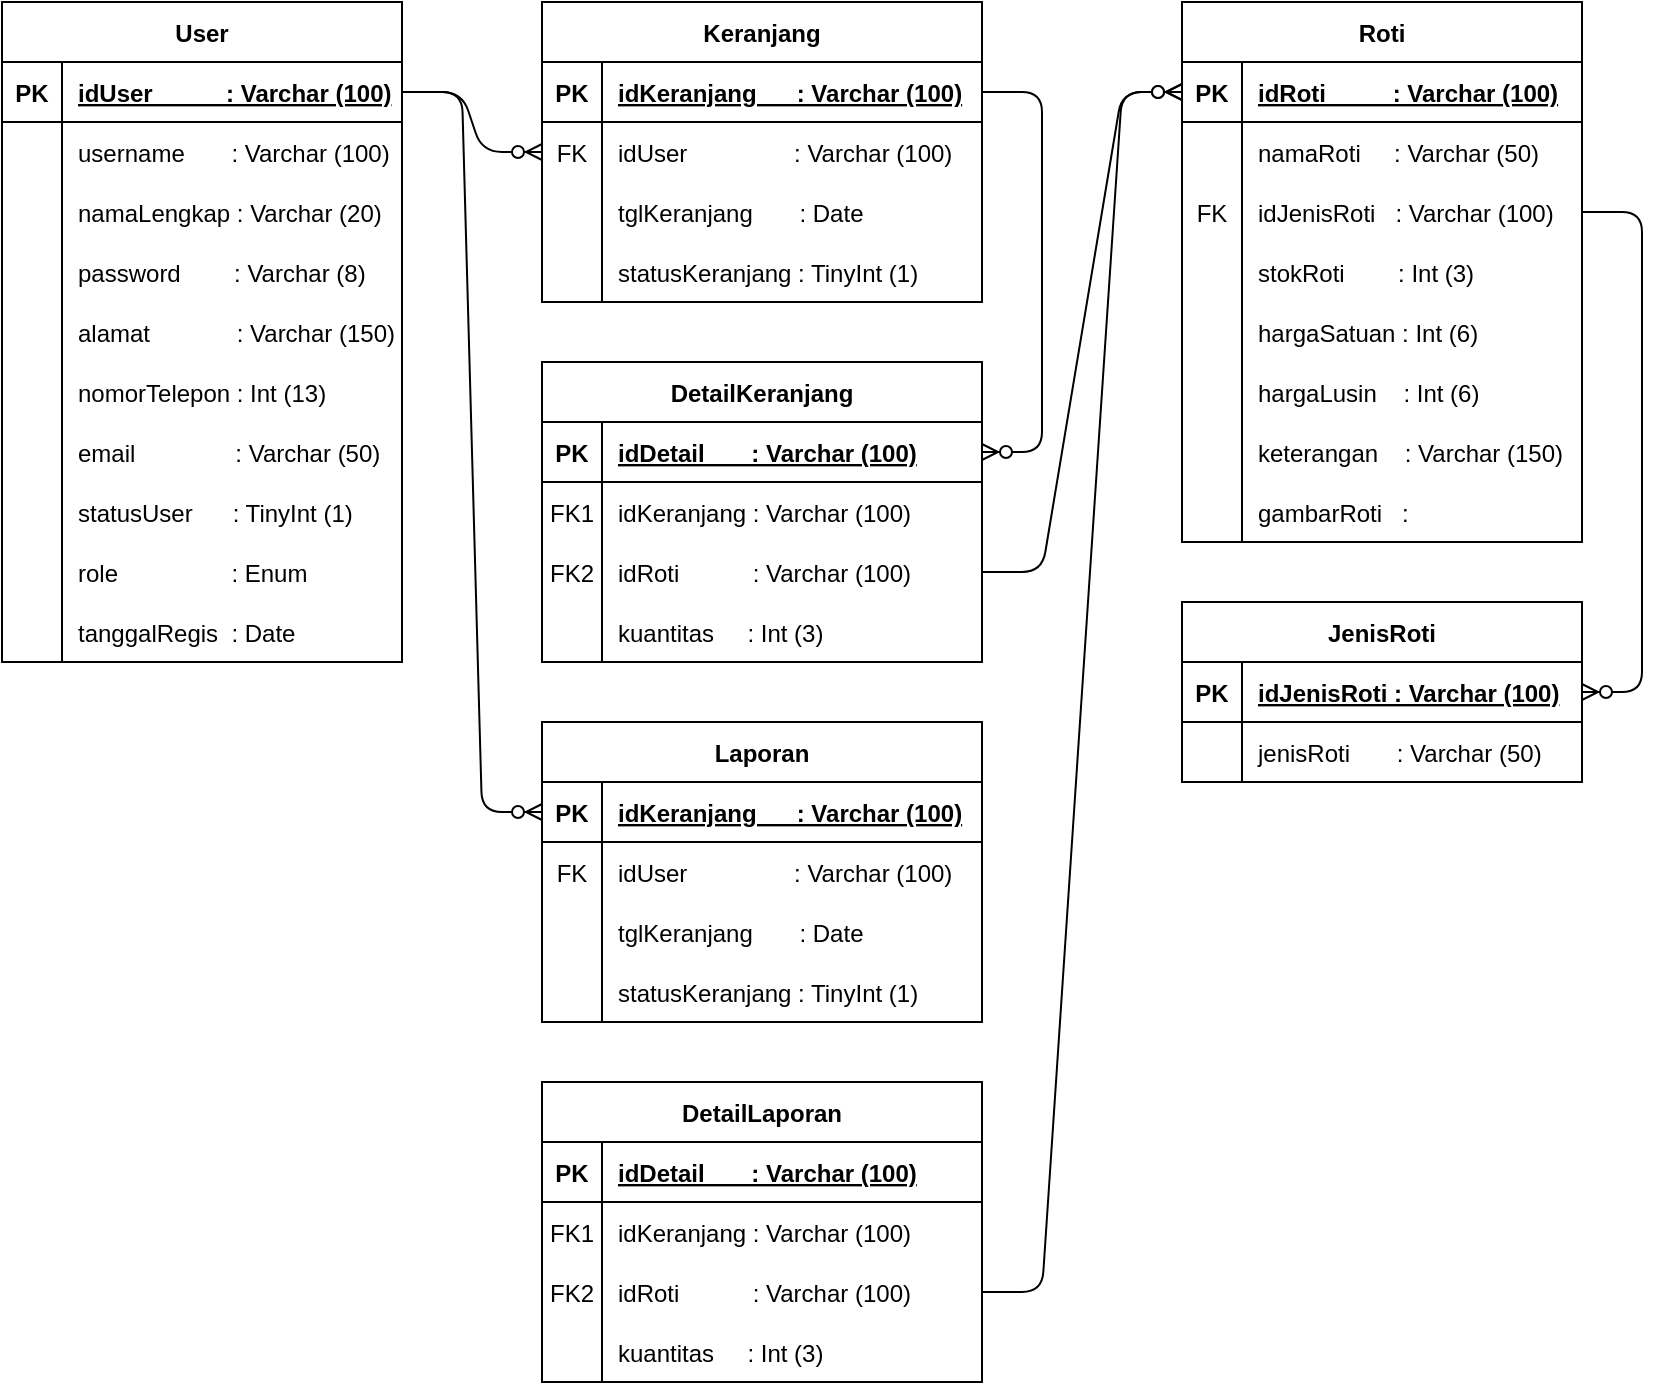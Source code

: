 <mxfile version="14.4.3" type="github">
  <diagram id="R2lEEEUBdFMjLlhIrx00" name="Page-1">
    <mxGraphModel dx="1567" dy="678" grid="1" gridSize="10" guides="1" tooltips="1" connect="1" arrows="1" fold="1" page="1" pageScale="1" pageWidth="850" pageHeight="1100" math="0" shadow="0" extFonts="Permanent Marker^https://fonts.googleapis.com/css?family=Permanent+Marker">
      <root>
        <mxCell id="0" />
        <mxCell id="1" parent="0" />
        <mxCell id="L5mmmDx9-XEf0l_XsGZO-3" value="User" style="shape=table;startSize=30;container=1;collapsible=1;childLayout=tableLayout;fixedRows=1;rowLines=0;fontStyle=1;align=center;resizeLast=1;" parent="1" vertex="1">
          <mxGeometry x="10" y="10" width="200" height="330" as="geometry" />
        </mxCell>
        <mxCell id="L5mmmDx9-XEf0l_XsGZO-4" value="" style="shape=partialRectangle;collapsible=0;dropTarget=0;pointerEvents=0;fillColor=none;top=0;left=0;bottom=1;right=0;points=[[0,0.5],[1,0.5]];portConstraint=eastwest;" parent="L5mmmDx9-XEf0l_XsGZO-3" vertex="1">
          <mxGeometry y="30" width="200" height="30" as="geometry" />
        </mxCell>
        <mxCell id="L5mmmDx9-XEf0l_XsGZO-5" value="PK" style="shape=partialRectangle;connectable=0;fillColor=none;top=0;left=0;bottom=0;right=0;fontStyle=1;overflow=hidden;" parent="L5mmmDx9-XEf0l_XsGZO-4" vertex="1">
          <mxGeometry width="30" height="30" as="geometry" />
        </mxCell>
        <mxCell id="L5mmmDx9-XEf0l_XsGZO-6" value="idUser           : Varchar (100)" style="shape=partialRectangle;connectable=0;fillColor=none;top=0;left=0;bottom=0;right=0;align=left;spacingLeft=6;fontStyle=5;overflow=hidden;" parent="L5mmmDx9-XEf0l_XsGZO-4" vertex="1">
          <mxGeometry x="30" width="170" height="30" as="geometry" />
        </mxCell>
        <mxCell id="L5mmmDx9-XEf0l_XsGZO-7" value="" style="shape=partialRectangle;collapsible=0;dropTarget=0;pointerEvents=0;fillColor=none;top=0;left=0;bottom=0;right=0;points=[[0,0.5],[1,0.5]];portConstraint=eastwest;" parent="L5mmmDx9-XEf0l_XsGZO-3" vertex="1">
          <mxGeometry y="60" width="200" height="30" as="geometry" />
        </mxCell>
        <mxCell id="L5mmmDx9-XEf0l_XsGZO-8" value="" style="shape=partialRectangle;connectable=0;fillColor=none;top=0;left=0;bottom=0;right=0;editable=1;overflow=hidden;" parent="L5mmmDx9-XEf0l_XsGZO-7" vertex="1">
          <mxGeometry width="30" height="30" as="geometry" />
        </mxCell>
        <mxCell id="L5mmmDx9-XEf0l_XsGZO-9" value="username       : Varchar (100)" style="shape=partialRectangle;connectable=0;fillColor=none;top=0;left=0;bottom=0;right=0;align=left;spacingLeft=6;overflow=hidden;" parent="L5mmmDx9-XEf0l_XsGZO-7" vertex="1">
          <mxGeometry x="30" width="170" height="30" as="geometry" />
        </mxCell>
        <mxCell id="L5mmmDx9-XEf0l_XsGZO-13" value="" style="shape=partialRectangle;collapsible=0;dropTarget=0;pointerEvents=0;fillColor=none;top=0;left=0;bottom=0;right=0;points=[[0,0.5],[1,0.5]];portConstraint=eastwest;" parent="L5mmmDx9-XEf0l_XsGZO-3" vertex="1">
          <mxGeometry y="90" width="200" height="30" as="geometry" />
        </mxCell>
        <mxCell id="L5mmmDx9-XEf0l_XsGZO-14" value="" style="shape=partialRectangle;connectable=0;fillColor=none;top=0;left=0;bottom=0;right=0;editable=1;overflow=hidden;" parent="L5mmmDx9-XEf0l_XsGZO-13" vertex="1">
          <mxGeometry width="30" height="30" as="geometry" />
        </mxCell>
        <mxCell id="L5mmmDx9-XEf0l_XsGZO-15" value="namaLengkap : Varchar (20)" style="shape=partialRectangle;connectable=0;fillColor=none;top=0;left=0;bottom=0;right=0;align=left;spacingLeft=6;overflow=hidden;" parent="L5mmmDx9-XEf0l_XsGZO-13" vertex="1">
          <mxGeometry x="30" width="170" height="30" as="geometry" />
        </mxCell>
        <mxCell id="L5mmmDx9-XEf0l_XsGZO-10" value="" style="shape=partialRectangle;collapsible=0;dropTarget=0;pointerEvents=0;fillColor=none;top=0;left=0;bottom=0;right=0;points=[[0,0.5],[1,0.5]];portConstraint=eastwest;" parent="L5mmmDx9-XEf0l_XsGZO-3" vertex="1">
          <mxGeometry y="120" width="200" height="30" as="geometry" />
        </mxCell>
        <mxCell id="L5mmmDx9-XEf0l_XsGZO-11" value="" style="shape=partialRectangle;connectable=0;fillColor=none;top=0;left=0;bottom=0;right=0;editable=1;overflow=hidden;" parent="L5mmmDx9-XEf0l_XsGZO-10" vertex="1">
          <mxGeometry width="30" height="30" as="geometry" />
        </mxCell>
        <mxCell id="L5mmmDx9-XEf0l_XsGZO-12" value="password        : Varchar (8)" style="shape=partialRectangle;connectable=0;fillColor=none;top=0;left=0;bottom=0;right=0;align=left;spacingLeft=6;overflow=hidden;" parent="L5mmmDx9-XEf0l_XsGZO-10" vertex="1">
          <mxGeometry x="30" width="170" height="30" as="geometry" />
        </mxCell>
        <mxCell id="L5mmmDx9-XEf0l_XsGZO-18" value="" style="shape=partialRectangle;collapsible=0;dropTarget=0;pointerEvents=0;fillColor=none;top=0;left=0;bottom=0;right=0;points=[[0,0.5],[1,0.5]];portConstraint=eastwest;" parent="L5mmmDx9-XEf0l_XsGZO-3" vertex="1">
          <mxGeometry y="150" width="200" height="30" as="geometry" />
        </mxCell>
        <mxCell id="L5mmmDx9-XEf0l_XsGZO-19" value="" style="shape=partialRectangle;connectable=0;fillColor=none;top=0;left=0;bottom=0;right=0;editable=1;overflow=hidden;" parent="L5mmmDx9-XEf0l_XsGZO-18" vertex="1">
          <mxGeometry width="30" height="30" as="geometry" />
        </mxCell>
        <mxCell id="L5mmmDx9-XEf0l_XsGZO-20" value="alamat             : Varchar (150)" style="shape=partialRectangle;connectable=0;fillColor=none;top=0;left=0;bottom=0;right=0;align=left;spacingLeft=6;overflow=hidden;" parent="L5mmmDx9-XEf0l_XsGZO-18" vertex="1">
          <mxGeometry x="30" width="170" height="30" as="geometry" />
        </mxCell>
        <mxCell id="L5mmmDx9-XEf0l_XsGZO-22" value="" style="shape=partialRectangle;collapsible=0;dropTarget=0;pointerEvents=0;fillColor=none;top=0;left=0;bottom=0;right=0;points=[[0,0.5],[1,0.5]];portConstraint=eastwest;" parent="L5mmmDx9-XEf0l_XsGZO-3" vertex="1">
          <mxGeometry y="180" width="200" height="30" as="geometry" />
        </mxCell>
        <mxCell id="L5mmmDx9-XEf0l_XsGZO-23" value="" style="shape=partialRectangle;connectable=0;fillColor=none;top=0;left=0;bottom=0;right=0;editable=1;overflow=hidden;" parent="L5mmmDx9-XEf0l_XsGZO-22" vertex="1">
          <mxGeometry width="30" height="30" as="geometry" />
        </mxCell>
        <mxCell id="L5mmmDx9-XEf0l_XsGZO-24" value="nomorTelepon : Int (13)" style="shape=partialRectangle;connectable=0;fillColor=none;top=0;left=0;bottom=0;right=0;align=left;spacingLeft=6;overflow=hidden;" parent="L5mmmDx9-XEf0l_XsGZO-22" vertex="1">
          <mxGeometry x="30" width="170" height="30" as="geometry" />
        </mxCell>
        <mxCell id="L5mmmDx9-XEf0l_XsGZO-26" value="" style="shape=partialRectangle;collapsible=0;dropTarget=0;pointerEvents=0;fillColor=none;top=0;left=0;bottom=0;right=0;points=[[0,0.5],[1,0.5]];portConstraint=eastwest;" parent="L5mmmDx9-XEf0l_XsGZO-3" vertex="1">
          <mxGeometry y="210" width="200" height="30" as="geometry" />
        </mxCell>
        <mxCell id="L5mmmDx9-XEf0l_XsGZO-27" value="" style="shape=partialRectangle;connectable=0;fillColor=none;top=0;left=0;bottom=0;right=0;editable=1;overflow=hidden;" parent="L5mmmDx9-XEf0l_XsGZO-26" vertex="1">
          <mxGeometry width="30" height="30" as="geometry" />
        </mxCell>
        <mxCell id="L5mmmDx9-XEf0l_XsGZO-28" value="email               : Varchar (50)" style="shape=partialRectangle;connectable=0;fillColor=none;top=0;left=0;bottom=0;right=0;align=left;spacingLeft=6;overflow=hidden;" parent="L5mmmDx9-XEf0l_XsGZO-26" vertex="1">
          <mxGeometry x="30" width="170" height="30" as="geometry" />
        </mxCell>
        <mxCell id="L5mmmDx9-XEf0l_XsGZO-30" value="" style="shape=partialRectangle;collapsible=0;dropTarget=0;pointerEvents=0;fillColor=none;top=0;left=0;bottom=0;right=0;points=[[0,0.5],[1,0.5]];portConstraint=eastwest;" parent="L5mmmDx9-XEf0l_XsGZO-3" vertex="1">
          <mxGeometry y="240" width="200" height="30" as="geometry" />
        </mxCell>
        <mxCell id="L5mmmDx9-XEf0l_XsGZO-31" value="" style="shape=partialRectangle;connectable=0;fillColor=none;top=0;left=0;bottom=0;right=0;editable=1;overflow=hidden;" parent="L5mmmDx9-XEf0l_XsGZO-30" vertex="1">
          <mxGeometry width="30" height="30" as="geometry" />
        </mxCell>
        <mxCell id="L5mmmDx9-XEf0l_XsGZO-32" value="statusUser      : TinyInt (1)" style="shape=partialRectangle;connectable=0;fillColor=none;top=0;left=0;bottom=0;right=0;align=left;spacingLeft=6;overflow=hidden;" parent="L5mmmDx9-XEf0l_XsGZO-30" vertex="1">
          <mxGeometry x="30" width="170" height="30" as="geometry" />
        </mxCell>
        <mxCell id="L5mmmDx9-XEf0l_XsGZO-34" value="" style="shape=partialRectangle;collapsible=0;dropTarget=0;pointerEvents=0;fillColor=none;top=0;left=0;bottom=0;right=0;points=[[0,0.5],[1,0.5]];portConstraint=eastwest;" parent="L5mmmDx9-XEf0l_XsGZO-3" vertex="1">
          <mxGeometry y="270" width="200" height="30" as="geometry" />
        </mxCell>
        <mxCell id="L5mmmDx9-XEf0l_XsGZO-35" value="" style="shape=partialRectangle;connectable=0;fillColor=none;top=0;left=0;bottom=0;right=0;editable=1;overflow=hidden;" parent="L5mmmDx9-XEf0l_XsGZO-34" vertex="1">
          <mxGeometry width="30" height="30" as="geometry" />
        </mxCell>
        <mxCell id="L5mmmDx9-XEf0l_XsGZO-36" value="role                 : Enum" style="shape=partialRectangle;connectable=0;fillColor=none;top=0;left=0;bottom=0;right=0;align=left;spacingLeft=6;overflow=hidden;" parent="L5mmmDx9-XEf0l_XsGZO-34" vertex="1">
          <mxGeometry x="30" width="170" height="30" as="geometry" />
        </mxCell>
        <mxCell id="L5mmmDx9-XEf0l_XsGZO-38" value="" style="shape=partialRectangle;collapsible=0;dropTarget=0;pointerEvents=0;fillColor=none;top=0;left=0;bottom=0;right=0;points=[[0,0.5],[1,0.5]];portConstraint=eastwest;" parent="L5mmmDx9-XEf0l_XsGZO-3" vertex="1">
          <mxGeometry y="300" width="200" height="30" as="geometry" />
        </mxCell>
        <mxCell id="L5mmmDx9-XEf0l_XsGZO-39" value="" style="shape=partialRectangle;connectable=0;fillColor=none;top=0;left=0;bottom=0;right=0;editable=1;overflow=hidden;" parent="L5mmmDx9-XEf0l_XsGZO-38" vertex="1">
          <mxGeometry width="30" height="30" as="geometry" />
        </mxCell>
        <mxCell id="L5mmmDx9-XEf0l_XsGZO-40" value="tanggalRegis  : Date" style="shape=partialRectangle;connectable=0;fillColor=none;top=0;left=0;bottom=0;right=0;align=left;spacingLeft=6;overflow=hidden;" parent="L5mmmDx9-XEf0l_XsGZO-38" vertex="1">
          <mxGeometry x="30" width="170" height="30" as="geometry" />
        </mxCell>
        <mxCell id="L5mmmDx9-XEf0l_XsGZO-41" value="Roti" style="shape=table;startSize=30;container=1;collapsible=1;childLayout=tableLayout;fixedRows=1;rowLines=0;fontStyle=1;align=center;resizeLast=1;" parent="1" vertex="1">
          <mxGeometry x="600" y="10" width="200" height="270" as="geometry" />
        </mxCell>
        <mxCell id="L5mmmDx9-XEf0l_XsGZO-42" value="" style="shape=partialRectangle;collapsible=0;dropTarget=0;pointerEvents=0;fillColor=none;top=0;left=0;bottom=1;right=0;points=[[0,0.5],[1,0.5]];portConstraint=eastwest;" parent="L5mmmDx9-XEf0l_XsGZO-41" vertex="1">
          <mxGeometry y="30" width="200" height="30" as="geometry" />
        </mxCell>
        <mxCell id="L5mmmDx9-XEf0l_XsGZO-43" value="PK" style="shape=partialRectangle;connectable=0;fillColor=none;top=0;left=0;bottom=0;right=0;fontStyle=1;overflow=hidden;" parent="L5mmmDx9-XEf0l_XsGZO-42" vertex="1">
          <mxGeometry width="30" height="30" as="geometry" />
        </mxCell>
        <mxCell id="L5mmmDx9-XEf0l_XsGZO-44" value="idRoti          : Varchar (100)" style="shape=partialRectangle;connectable=0;fillColor=none;top=0;left=0;bottom=0;right=0;align=left;spacingLeft=6;fontStyle=5;overflow=hidden;" parent="L5mmmDx9-XEf0l_XsGZO-42" vertex="1">
          <mxGeometry x="30" width="170" height="30" as="geometry" />
        </mxCell>
        <mxCell id="L5mmmDx9-XEf0l_XsGZO-45" value="" style="shape=partialRectangle;collapsible=0;dropTarget=0;pointerEvents=0;fillColor=none;top=0;left=0;bottom=0;right=0;points=[[0,0.5],[1,0.5]];portConstraint=eastwest;" parent="L5mmmDx9-XEf0l_XsGZO-41" vertex="1">
          <mxGeometry y="60" width="200" height="30" as="geometry" />
        </mxCell>
        <mxCell id="L5mmmDx9-XEf0l_XsGZO-46" value="" style="shape=partialRectangle;connectable=0;fillColor=none;top=0;left=0;bottom=0;right=0;editable=1;overflow=hidden;" parent="L5mmmDx9-XEf0l_XsGZO-45" vertex="1">
          <mxGeometry width="30" height="30" as="geometry" />
        </mxCell>
        <mxCell id="L5mmmDx9-XEf0l_XsGZO-47" value="namaRoti     : Varchar (50)" style="shape=partialRectangle;connectable=0;fillColor=none;top=0;left=0;bottom=0;right=0;align=left;spacingLeft=6;overflow=hidden;" parent="L5mmmDx9-XEf0l_XsGZO-45" vertex="1">
          <mxGeometry x="30" width="170" height="30" as="geometry" />
        </mxCell>
        <mxCell id="L5mmmDx9-XEf0l_XsGZO-135" value="" style="shape=partialRectangle;collapsible=0;dropTarget=0;pointerEvents=0;fillColor=none;top=0;left=0;bottom=0;right=0;points=[[0,0.5],[1,0.5]];portConstraint=eastwest;" parent="L5mmmDx9-XEf0l_XsGZO-41" vertex="1">
          <mxGeometry y="90" width="200" height="30" as="geometry" />
        </mxCell>
        <mxCell id="L5mmmDx9-XEf0l_XsGZO-136" value="FK" style="shape=partialRectangle;connectable=0;fillColor=none;top=0;left=0;bottom=0;right=0;fontStyle=0;overflow=hidden;" parent="L5mmmDx9-XEf0l_XsGZO-135" vertex="1">
          <mxGeometry width="30" height="30" as="geometry" />
        </mxCell>
        <mxCell id="L5mmmDx9-XEf0l_XsGZO-137" value="idJenisRoti   : Varchar (100)" style="shape=partialRectangle;connectable=0;fillColor=none;top=0;left=0;bottom=0;right=0;align=left;spacingLeft=6;fontStyle=0;overflow=hidden;" parent="L5mmmDx9-XEf0l_XsGZO-135" vertex="1">
          <mxGeometry x="30" width="170" height="30" as="geometry" />
        </mxCell>
        <mxCell id="L5mmmDx9-XEf0l_XsGZO-51" value="" style="shape=partialRectangle;collapsible=0;dropTarget=0;pointerEvents=0;fillColor=none;top=0;left=0;bottom=0;right=0;points=[[0,0.5],[1,0.5]];portConstraint=eastwest;" parent="L5mmmDx9-XEf0l_XsGZO-41" vertex="1">
          <mxGeometry y="120" width="200" height="30" as="geometry" />
        </mxCell>
        <mxCell id="L5mmmDx9-XEf0l_XsGZO-52" value="" style="shape=partialRectangle;connectable=0;fillColor=none;top=0;left=0;bottom=0;right=0;editable=1;overflow=hidden;" parent="L5mmmDx9-XEf0l_XsGZO-51" vertex="1">
          <mxGeometry width="30" height="30" as="geometry" />
        </mxCell>
        <mxCell id="L5mmmDx9-XEf0l_XsGZO-53" value="stokRoti        : Int (3)" style="shape=partialRectangle;connectable=0;fillColor=none;top=0;left=0;bottom=0;right=0;align=left;spacingLeft=6;overflow=hidden;" parent="L5mmmDx9-XEf0l_XsGZO-51" vertex="1">
          <mxGeometry x="30" width="170" height="30" as="geometry" />
        </mxCell>
        <mxCell id="L5mmmDx9-XEf0l_XsGZO-55" value="" style="shape=partialRectangle;collapsible=0;dropTarget=0;pointerEvents=0;fillColor=none;top=0;left=0;bottom=0;right=0;points=[[0,0.5],[1,0.5]];portConstraint=eastwest;" parent="L5mmmDx9-XEf0l_XsGZO-41" vertex="1">
          <mxGeometry y="150" width="200" height="30" as="geometry" />
        </mxCell>
        <mxCell id="L5mmmDx9-XEf0l_XsGZO-56" value="" style="shape=partialRectangle;connectable=0;fillColor=none;top=0;left=0;bottom=0;right=0;editable=1;overflow=hidden;" parent="L5mmmDx9-XEf0l_XsGZO-55" vertex="1">
          <mxGeometry width="30" height="30" as="geometry" />
        </mxCell>
        <mxCell id="L5mmmDx9-XEf0l_XsGZO-57" value="hargaSatuan : Int (6)" style="shape=partialRectangle;connectable=0;fillColor=none;top=0;left=0;bottom=0;right=0;align=left;spacingLeft=6;overflow=hidden;" parent="L5mmmDx9-XEf0l_XsGZO-55" vertex="1">
          <mxGeometry x="30" width="170" height="30" as="geometry" />
        </mxCell>
        <mxCell id="L5mmmDx9-XEf0l_XsGZO-59" value="" style="shape=partialRectangle;collapsible=0;dropTarget=0;pointerEvents=0;fillColor=none;top=0;left=0;bottom=0;right=0;points=[[0,0.5],[1,0.5]];portConstraint=eastwest;" parent="L5mmmDx9-XEf0l_XsGZO-41" vertex="1">
          <mxGeometry y="180" width="200" height="30" as="geometry" />
        </mxCell>
        <mxCell id="L5mmmDx9-XEf0l_XsGZO-60" value="" style="shape=partialRectangle;connectable=0;fillColor=none;top=0;left=0;bottom=0;right=0;editable=1;overflow=hidden;" parent="L5mmmDx9-XEf0l_XsGZO-59" vertex="1">
          <mxGeometry width="30" height="30" as="geometry" />
        </mxCell>
        <mxCell id="L5mmmDx9-XEf0l_XsGZO-61" value="hargaLusin    : Int (6)" style="shape=partialRectangle;connectable=0;fillColor=none;top=0;left=0;bottom=0;right=0;align=left;spacingLeft=6;overflow=hidden;" parent="L5mmmDx9-XEf0l_XsGZO-59" vertex="1">
          <mxGeometry x="30" width="170" height="30" as="geometry" />
        </mxCell>
        <mxCell id="L5mmmDx9-XEf0l_XsGZO-63" value="" style="shape=partialRectangle;collapsible=0;dropTarget=0;pointerEvents=0;fillColor=none;top=0;left=0;bottom=0;right=0;points=[[0,0.5],[1,0.5]];portConstraint=eastwest;" parent="L5mmmDx9-XEf0l_XsGZO-41" vertex="1">
          <mxGeometry y="210" width="200" height="30" as="geometry" />
        </mxCell>
        <mxCell id="L5mmmDx9-XEf0l_XsGZO-64" value="" style="shape=partialRectangle;connectable=0;fillColor=none;top=0;left=0;bottom=0;right=0;editable=1;overflow=hidden;" parent="L5mmmDx9-XEf0l_XsGZO-63" vertex="1">
          <mxGeometry width="30" height="30" as="geometry" />
        </mxCell>
        <mxCell id="L5mmmDx9-XEf0l_XsGZO-65" value="keterangan    : Varchar (150)" style="shape=partialRectangle;connectable=0;fillColor=none;top=0;left=0;bottom=0;right=0;align=left;spacingLeft=6;overflow=hidden;" parent="L5mmmDx9-XEf0l_XsGZO-63" vertex="1">
          <mxGeometry x="30" width="170" height="30" as="geometry" />
        </mxCell>
        <mxCell id="L5mmmDx9-XEf0l_XsGZO-84" value="" style="shape=partialRectangle;collapsible=0;dropTarget=0;pointerEvents=0;fillColor=none;top=0;left=0;bottom=0;right=0;points=[[0,0.5],[1,0.5]];portConstraint=eastwest;" parent="L5mmmDx9-XEf0l_XsGZO-41" vertex="1">
          <mxGeometry y="240" width="200" height="30" as="geometry" />
        </mxCell>
        <mxCell id="L5mmmDx9-XEf0l_XsGZO-85" value="" style="shape=partialRectangle;connectable=0;fillColor=none;top=0;left=0;bottom=0;right=0;editable=1;overflow=hidden;" parent="L5mmmDx9-XEf0l_XsGZO-84" vertex="1">
          <mxGeometry width="30" height="30" as="geometry" />
        </mxCell>
        <mxCell id="L5mmmDx9-XEf0l_XsGZO-86" value="gambarRoti   : " style="shape=partialRectangle;connectable=0;fillColor=none;top=0;left=0;bottom=0;right=0;align=left;spacingLeft=6;overflow=hidden;" parent="L5mmmDx9-XEf0l_XsGZO-84" vertex="1">
          <mxGeometry x="30" width="170" height="30" as="geometry" />
        </mxCell>
        <mxCell id="L5mmmDx9-XEf0l_XsGZO-70" value="Keranjang" style="shape=table;startSize=30;container=1;collapsible=1;childLayout=tableLayout;fixedRows=1;rowLines=0;fontStyle=1;align=center;resizeLast=1;" parent="1" vertex="1">
          <mxGeometry x="280" y="10" width="220" height="150" as="geometry" />
        </mxCell>
        <mxCell id="L5mmmDx9-XEf0l_XsGZO-71" value="" style="shape=partialRectangle;collapsible=0;dropTarget=0;pointerEvents=0;fillColor=none;top=0;left=0;bottom=1;right=0;points=[[0,0.5],[1,0.5]];portConstraint=eastwest;" parent="L5mmmDx9-XEf0l_XsGZO-70" vertex="1">
          <mxGeometry y="30" width="220" height="30" as="geometry" />
        </mxCell>
        <mxCell id="L5mmmDx9-XEf0l_XsGZO-72" value="PK" style="shape=partialRectangle;connectable=0;fillColor=none;top=0;left=0;bottom=0;right=0;fontStyle=1;overflow=hidden;" parent="L5mmmDx9-XEf0l_XsGZO-71" vertex="1">
          <mxGeometry width="30" height="30" as="geometry" />
        </mxCell>
        <mxCell id="L5mmmDx9-XEf0l_XsGZO-73" value="idKeranjang      : Varchar (100)" style="shape=partialRectangle;connectable=0;fillColor=none;top=0;left=0;bottom=0;right=0;align=left;spacingLeft=6;fontStyle=5;overflow=hidden;" parent="L5mmmDx9-XEf0l_XsGZO-71" vertex="1">
          <mxGeometry x="30" width="190" height="30" as="geometry" />
        </mxCell>
        <mxCell id="L5mmmDx9-XEf0l_XsGZO-89" value="" style="shape=partialRectangle;collapsible=0;dropTarget=0;pointerEvents=0;fillColor=none;top=0;left=0;bottom=0;right=0;points=[[0,0.5],[1,0.5]];portConstraint=eastwest;" parent="L5mmmDx9-XEf0l_XsGZO-70" vertex="1">
          <mxGeometry y="60" width="220" height="30" as="geometry" />
        </mxCell>
        <mxCell id="L5mmmDx9-XEf0l_XsGZO-90" value="FK" style="shape=partialRectangle;connectable=0;fillColor=none;top=0;left=0;bottom=0;right=0;fontStyle=0;overflow=hidden;" parent="L5mmmDx9-XEf0l_XsGZO-89" vertex="1">
          <mxGeometry width="30" height="30" as="geometry" />
        </mxCell>
        <mxCell id="L5mmmDx9-XEf0l_XsGZO-91" value="idUser                : Varchar (100)" style="shape=partialRectangle;connectable=0;fillColor=none;top=0;left=0;bottom=0;right=0;align=left;spacingLeft=6;fontStyle=0;overflow=hidden;" parent="L5mmmDx9-XEf0l_XsGZO-89" vertex="1">
          <mxGeometry x="30" width="190" height="30" as="geometry" />
        </mxCell>
        <mxCell id="L5mmmDx9-XEf0l_XsGZO-77" value="" style="shape=partialRectangle;collapsible=0;dropTarget=0;pointerEvents=0;fillColor=none;top=0;left=0;bottom=0;right=0;points=[[0,0.5],[1,0.5]];portConstraint=eastwest;" parent="L5mmmDx9-XEf0l_XsGZO-70" vertex="1">
          <mxGeometry y="90" width="220" height="30" as="geometry" />
        </mxCell>
        <mxCell id="L5mmmDx9-XEf0l_XsGZO-78" value="" style="shape=partialRectangle;connectable=0;fillColor=none;top=0;left=0;bottom=0;right=0;editable=1;overflow=hidden;" parent="L5mmmDx9-XEf0l_XsGZO-77" vertex="1">
          <mxGeometry width="30" height="30" as="geometry" />
        </mxCell>
        <mxCell id="L5mmmDx9-XEf0l_XsGZO-79" value="tglKeranjang       : Date" style="shape=partialRectangle;connectable=0;fillColor=none;top=0;left=0;bottom=0;right=0;align=left;spacingLeft=6;overflow=hidden;" parent="L5mmmDx9-XEf0l_XsGZO-77" vertex="1">
          <mxGeometry x="30" width="190" height="30" as="geometry" />
        </mxCell>
        <mxCell id="L5mmmDx9-XEf0l_XsGZO-80" value="" style="shape=partialRectangle;collapsible=0;dropTarget=0;pointerEvents=0;fillColor=none;top=0;left=0;bottom=0;right=0;points=[[0,0.5],[1,0.5]];portConstraint=eastwest;" parent="L5mmmDx9-XEf0l_XsGZO-70" vertex="1">
          <mxGeometry y="120" width="220" height="30" as="geometry" />
        </mxCell>
        <mxCell id="L5mmmDx9-XEf0l_XsGZO-81" value="" style="shape=partialRectangle;connectable=0;fillColor=none;top=0;left=0;bottom=0;right=0;editable=1;overflow=hidden;" parent="L5mmmDx9-XEf0l_XsGZO-80" vertex="1">
          <mxGeometry width="30" height="30" as="geometry" />
        </mxCell>
        <mxCell id="L5mmmDx9-XEf0l_XsGZO-82" value="statusKeranjang : TinyInt (1)" style="shape=partialRectangle;connectable=0;fillColor=none;top=0;left=0;bottom=0;right=0;align=left;spacingLeft=6;overflow=hidden;" parent="L5mmmDx9-XEf0l_XsGZO-80" vertex="1">
          <mxGeometry x="30" width="190" height="30" as="geometry" />
        </mxCell>
        <mxCell id="L5mmmDx9-XEf0l_XsGZO-92" value="DetailKeranjang" style="shape=table;startSize=30;container=1;collapsible=1;childLayout=tableLayout;fixedRows=1;rowLines=0;fontStyle=1;align=center;resizeLast=1;" parent="1" vertex="1">
          <mxGeometry x="280" y="190" width="220" height="150" as="geometry" />
        </mxCell>
        <mxCell id="L5mmmDx9-XEf0l_XsGZO-93" value="" style="shape=partialRectangle;collapsible=0;dropTarget=0;pointerEvents=0;fillColor=none;top=0;left=0;bottom=1;right=0;points=[[0,0.5],[1,0.5]];portConstraint=eastwest;" parent="L5mmmDx9-XEf0l_XsGZO-92" vertex="1">
          <mxGeometry y="30" width="220" height="30" as="geometry" />
        </mxCell>
        <mxCell id="L5mmmDx9-XEf0l_XsGZO-94" value="PK" style="shape=partialRectangle;connectable=0;fillColor=none;top=0;left=0;bottom=0;right=0;fontStyle=1;overflow=hidden;" parent="L5mmmDx9-XEf0l_XsGZO-93" vertex="1">
          <mxGeometry width="30" height="30" as="geometry" />
        </mxCell>
        <mxCell id="L5mmmDx9-XEf0l_XsGZO-95" value="idDetail       : Varchar (100)" style="shape=partialRectangle;connectable=0;fillColor=none;top=0;left=0;bottom=0;right=0;align=left;spacingLeft=6;fontStyle=5;overflow=hidden;" parent="L5mmmDx9-XEf0l_XsGZO-93" vertex="1">
          <mxGeometry x="30" width="190" height="30" as="geometry" />
        </mxCell>
        <mxCell id="L5mmmDx9-XEf0l_XsGZO-143" value="" style="shape=partialRectangle;collapsible=0;dropTarget=0;pointerEvents=0;fillColor=none;top=0;left=0;bottom=0;right=0;points=[[0,0.5],[1,0.5]];portConstraint=eastwest;" parent="L5mmmDx9-XEf0l_XsGZO-92" vertex="1">
          <mxGeometry y="60" width="220" height="30" as="geometry" />
        </mxCell>
        <mxCell id="L5mmmDx9-XEf0l_XsGZO-144" value="FK1" style="shape=partialRectangle;connectable=0;fillColor=none;top=0;left=0;bottom=0;right=0;fontStyle=0;overflow=hidden;" parent="L5mmmDx9-XEf0l_XsGZO-143" vertex="1">
          <mxGeometry width="30" height="30" as="geometry" />
        </mxCell>
        <mxCell id="L5mmmDx9-XEf0l_XsGZO-145" value="idKeranjang : Varchar (100)" style="shape=partialRectangle;connectable=0;fillColor=none;top=0;left=0;bottom=0;right=0;align=left;spacingLeft=6;fontStyle=0;overflow=hidden;" parent="L5mmmDx9-XEf0l_XsGZO-143" vertex="1">
          <mxGeometry x="30" width="190" height="30" as="geometry" />
        </mxCell>
        <mxCell id="L5mmmDx9-XEf0l_XsGZO-116" value="" style="shape=partialRectangle;collapsible=0;dropTarget=0;pointerEvents=0;fillColor=none;top=0;left=0;bottom=0;right=0;points=[[0,0.5],[1,0.5]];portConstraint=eastwest;" parent="L5mmmDx9-XEf0l_XsGZO-92" vertex="1">
          <mxGeometry y="90" width="220" height="30" as="geometry" />
        </mxCell>
        <mxCell id="L5mmmDx9-XEf0l_XsGZO-117" value="FK2" style="shape=partialRectangle;connectable=0;fillColor=none;top=0;left=0;bottom=0;right=0;fontStyle=0;overflow=hidden;" parent="L5mmmDx9-XEf0l_XsGZO-116" vertex="1">
          <mxGeometry width="30" height="30" as="geometry" />
        </mxCell>
        <mxCell id="L5mmmDx9-XEf0l_XsGZO-118" value="idRoti           : Varchar (100)" style="shape=partialRectangle;connectable=0;fillColor=none;top=0;left=0;bottom=0;right=0;align=left;spacingLeft=6;fontStyle=0;overflow=hidden;" parent="L5mmmDx9-XEf0l_XsGZO-116" vertex="1">
          <mxGeometry x="30" width="190" height="30" as="geometry" />
        </mxCell>
        <mxCell id="L5mmmDx9-XEf0l_XsGZO-99" value="" style="shape=partialRectangle;collapsible=0;dropTarget=0;pointerEvents=0;fillColor=none;top=0;left=0;bottom=0;right=0;points=[[0,0.5],[1,0.5]];portConstraint=eastwest;" parent="L5mmmDx9-XEf0l_XsGZO-92" vertex="1">
          <mxGeometry y="120" width="220" height="30" as="geometry" />
        </mxCell>
        <mxCell id="L5mmmDx9-XEf0l_XsGZO-100" value="" style="shape=partialRectangle;connectable=0;fillColor=none;top=0;left=0;bottom=0;right=0;editable=1;overflow=hidden;" parent="L5mmmDx9-XEf0l_XsGZO-99" vertex="1">
          <mxGeometry width="30" height="30" as="geometry" />
        </mxCell>
        <mxCell id="L5mmmDx9-XEf0l_XsGZO-101" value="kuantitas     : Int (3)" style="shape=partialRectangle;connectable=0;fillColor=none;top=0;left=0;bottom=0;right=0;align=left;spacingLeft=6;overflow=hidden;" parent="L5mmmDx9-XEf0l_XsGZO-99" vertex="1">
          <mxGeometry x="30" width="190" height="30" as="geometry" />
        </mxCell>
        <mxCell id="L5mmmDx9-XEf0l_XsGZO-108" value="" style="edgeStyle=entityRelationEdgeStyle;fontSize=12;html=1;endArrow=ERzeroToMany;endFill=1;entryX=0;entryY=0.5;entryDx=0;entryDy=0;exitX=1;exitY=0.5;exitDx=0;exitDy=0;" parent="1" source="L5mmmDx9-XEf0l_XsGZO-4" target="L5mmmDx9-XEf0l_XsGZO-89" edge="1">
          <mxGeometry width="100" height="100" relative="1" as="geometry">
            <mxPoint x="360" y="510" as="sourcePoint" />
            <mxPoint x="460" y="410" as="targetPoint" />
          </mxGeometry>
        </mxCell>
        <mxCell id="L5mmmDx9-XEf0l_XsGZO-109" value="" style="edgeStyle=entityRelationEdgeStyle;fontSize=12;html=1;endArrow=ERzeroToMany;endFill=1;entryX=0;entryY=0.5;entryDx=0;entryDy=0;exitX=1;exitY=0.5;exitDx=0;exitDy=0;" parent="1" source="L5mmmDx9-XEf0l_XsGZO-116" target="L5mmmDx9-XEf0l_XsGZO-42" edge="1">
          <mxGeometry width="100" height="100" relative="1" as="geometry">
            <mxPoint x="460" y="315" as="sourcePoint" />
            <mxPoint x="460" y="160" as="targetPoint" />
          </mxGeometry>
        </mxCell>
        <mxCell id="L5mmmDx9-XEf0l_XsGZO-120" value="JenisRoti" style="shape=table;startSize=30;container=1;collapsible=1;childLayout=tableLayout;fixedRows=1;rowLines=0;fontStyle=1;align=center;resizeLast=1;" parent="1" vertex="1">
          <mxGeometry x="600" y="310" width="200" height="90" as="geometry" />
        </mxCell>
        <mxCell id="L5mmmDx9-XEf0l_XsGZO-121" value="" style="shape=partialRectangle;collapsible=0;dropTarget=0;pointerEvents=0;fillColor=none;top=0;left=0;bottom=1;right=0;points=[[0,0.5],[1,0.5]];portConstraint=eastwest;" parent="L5mmmDx9-XEf0l_XsGZO-120" vertex="1">
          <mxGeometry y="30" width="200" height="30" as="geometry" />
        </mxCell>
        <mxCell id="L5mmmDx9-XEf0l_XsGZO-122" value="PK" style="shape=partialRectangle;connectable=0;fillColor=none;top=0;left=0;bottom=0;right=0;fontStyle=1;overflow=hidden;" parent="L5mmmDx9-XEf0l_XsGZO-121" vertex="1">
          <mxGeometry width="30" height="30" as="geometry" />
        </mxCell>
        <mxCell id="L5mmmDx9-XEf0l_XsGZO-123" value="idJenisRoti : Varchar (100)" style="shape=partialRectangle;connectable=0;fillColor=none;top=0;left=0;bottom=0;right=0;align=left;spacingLeft=6;fontStyle=5;overflow=hidden;" parent="L5mmmDx9-XEf0l_XsGZO-121" vertex="1">
          <mxGeometry x="30" width="170" height="30" as="geometry" />
        </mxCell>
        <mxCell id="L5mmmDx9-XEf0l_XsGZO-48" value="" style="shape=partialRectangle;collapsible=0;dropTarget=0;pointerEvents=0;fillColor=none;top=0;left=0;bottom=0;right=0;points=[[0,0.5],[1,0.5]];portConstraint=eastwest;" parent="L5mmmDx9-XEf0l_XsGZO-120" vertex="1">
          <mxGeometry y="60" width="200" height="30" as="geometry" />
        </mxCell>
        <mxCell id="L5mmmDx9-XEf0l_XsGZO-49" value="" style="shape=partialRectangle;connectable=0;fillColor=none;top=0;left=0;bottom=0;right=0;editable=1;overflow=hidden;" parent="L5mmmDx9-XEf0l_XsGZO-48" vertex="1">
          <mxGeometry width="30" height="30" as="geometry" />
        </mxCell>
        <mxCell id="L5mmmDx9-XEf0l_XsGZO-50" value="jenisRoti       : Varchar (50)" style="shape=partialRectangle;connectable=0;fillColor=none;top=0;left=0;bottom=0;right=0;align=left;spacingLeft=6;overflow=hidden;" parent="L5mmmDx9-XEf0l_XsGZO-48" vertex="1">
          <mxGeometry x="30" width="170" height="30" as="geometry" />
        </mxCell>
        <mxCell id="L5mmmDx9-XEf0l_XsGZO-133" value="" style="edgeStyle=entityRelationEdgeStyle;fontSize=12;html=1;endArrow=ERzeroToMany;endFill=1;entryX=1;entryY=0.5;entryDx=0;entryDy=0;exitX=1;exitY=0.5;exitDx=0;exitDy=0;" parent="1" source="L5mmmDx9-XEf0l_XsGZO-135" target="L5mmmDx9-XEf0l_XsGZO-121" edge="1">
          <mxGeometry width="100" height="100" relative="1" as="geometry">
            <mxPoint x="360" y="260" as="sourcePoint" />
            <mxPoint x="460" y="160" as="targetPoint" />
          </mxGeometry>
        </mxCell>
        <mxCell id="0DDnqH00zzOGYWeLsp3Z-1" value="" style="edgeStyle=entityRelationEdgeStyle;fontSize=12;html=1;endArrow=ERzeroToMany;endFill=1;entryX=1;entryY=0.5;entryDx=0;entryDy=0;exitX=1;exitY=0.5;exitDx=0;exitDy=0;" edge="1" parent="1" source="L5mmmDx9-XEf0l_XsGZO-71" target="L5mmmDx9-XEf0l_XsGZO-93">
          <mxGeometry width="100" height="100" relative="1" as="geometry">
            <mxPoint x="630" y="350" as="sourcePoint" />
            <mxPoint x="730" y="250" as="targetPoint" />
          </mxGeometry>
        </mxCell>
        <mxCell id="0DDnqH00zzOGYWeLsp3Z-2" value="Laporan" style="shape=table;startSize=30;container=1;collapsible=1;childLayout=tableLayout;fixedRows=1;rowLines=0;fontStyle=1;align=center;resizeLast=1;" vertex="1" parent="1">
          <mxGeometry x="280" y="370" width="220" height="150" as="geometry" />
        </mxCell>
        <mxCell id="0DDnqH00zzOGYWeLsp3Z-3" value="" style="shape=partialRectangle;collapsible=0;dropTarget=0;pointerEvents=0;fillColor=none;top=0;left=0;bottom=1;right=0;points=[[0,0.5],[1,0.5]];portConstraint=eastwest;" vertex="1" parent="0DDnqH00zzOGYWeLsp3Z-2">
          <mxGeometry y="30" width="220" height="30" as="geometry" />
        </mxCell>
        <mxCell id="0DDnqH00zzOGYWeLsp3Z-4" value="PK" style="shape=partialRectangle;connectable=0;fillColor=none;top=0;left=0;bottom=0;right=0;fontStyle=1;overflow=hidden;" vertex="1" parent="0DDnqH00zzOGYWeLsp3Z-3">
          <mxGeometry width="30" height="30" as="geometry" />
        </mxCell>
        <mxCell id="0DDnqH00zzOGYWeLsp3Z-5" value="idKeranjang      : Varchar (100)" style="shape=partialRectangle;connectable=0;fillColor=none;top=0;left=0;bottom=0;right=0;align=left;spacingLeft=6;fontStyle=5;overflow=hidden;" vertex="1" parent="0DDnqH00zzOGYWeLsp3Z-3">
          <mxGeometry x="30" width="190" height="30" as="geometry" />
        </mxCell>
        <mxCell id="0DDnqH00zzOGYWeLsp3Z-6" value="" style="shape=partialRectangle;collapsible=0;dropTarget=0;pointerEvents=0;fillColor=none;top=0;left=0;bottom=0;right=0;points=[[0,0.5],[1,0.5]];portConstraint=eastwest;" vertex="1" parent="0DDnqH00zzOGYWeLsp3Z-2">
          <mxGeometry y="60" width="220" height="30" as="geometry" />
        </mxCell>
        <mxCell id="0DDnqH00zzOGYWeLsp3Z-7" value="FK" style="shape=partialRectangle;connectable=0;fillColor=none;top=0;left=0;bottom=0;right=0;fontStyle=0;overflow=hidden;" vertex="1" parent="0DDnqH00zzOGYWeLsp3Z-6">
          <mxGeometry width="30" height="30" as="geometry" />
        </mxCell>
        <mxCell id="0DDnqH00zzOGYWeLsp3Z-8" value="idUser                : Varchar (100)" style="shape=partialRectangle;connectable=0;fillColor=none;top=0;left=0;bottom=0;right=0;align=left;spacingLeft=6;fontStyle=0;overflow=hidden;" vertex="1" parent="0DDnqH00zzOGYWeLsp3Z-6">
          <mxGeometry x="30" width="190" height="30" as="geometry" />
        </mxCell>
        <mxCell id="0DDnqH00zzOGYWeLsp3Z-9" value="" style="shape=partialRectangle;collapsible=0;dropTarget=0;pointerEvents=0;fillColor=none;top=0;left=0;bottom=0;right=0;points=[[0,0.5],[1,0.5]];portConstraint=eastwest;" vertex="1" parent="0DDnqH00zzOGYWeLsp3Z-2">
          <mxGeometry y="90" width="220" height="30" as="geometry" />
        </mxCell>
        <mxCell id="0DDnqH00zzOGYWeLsp3Z-10" value="" style="shape=partialRectangle;connectable=0;fillColor=none;top=0;left=0;bottom=0;right=0;editable=1;overflow=hidden;" vertex="1" parent="0DDnqH00zzOGYWeLsp3Z-9">
          <mxGeometry width="30" height="30" as="geometry" />
        </mxCell>
        <mxCell id="0DDnqH00zzOGYWeLsp3Z-11" value="tglKeranjang       : Date" style="shape=partialRectangle;connectable=0;fillColor=none;top=0;left=0;bottom=0;right=0;align=left;spacingLeft=6;overflow=hidden;" vertex="1" parent="0DDnqH00zzOGYWeLsp3Z-9">
          <mxGeometry x="30" width="190" height="30" as="geometry" />
        </mxCell>
        <mxCell id="0DDnqH00zzOGYWeLsp3Z-12" value="" style="shape=partialRectangle;collapsible=0;dropTarget=0;pointerEvents=0;fillColor=none;top=0;left=0;bottom=0;right=0;points=[[0,0.5],[1,0.5]];portConstraint=eastwest;" vertex="1" parent="0DDnqH00zzOGYWeLsp3Z-2">
          <mxGeometry y="120" width="220" height="30" as="geometry" />
        </mxCell>
        <mxCell id="0DDnqH00zzOGYWeLsp3Z-13" value="" style="shape=partialRectangle;connectable=0;fillColor=none;top=0;left=0;bottom=0;right=0;editable=1;overflow=hidden;" vertex="1" parent="0DDnqH00zzOGYWeLsp3Z-12">
          <mxGeometry width="30" height="30" as="geometry" />
        </mxCell>
        <mxCell id="0DDnqH00zzOGYWeLsp3Z-14" value="statusKeranjang : TinyInt (1)" style="shape=partialRectangle;connectable=0;fillColor=none;top=0;left=0;bottom=0;right=0;align=left;spacingLeft=6;overflow=hidden;" vertex="1" parent="0DDnqH00zzOGYWeLsp3Z-12">
          <mxGeometry x="30" width="190" height="30" as="geometry" />
        </mxCell>
        <mxCell id="0DDnqH00zzOGYWeLsp3Z-15" value="DetailLaporan" style="shape=table;startSize=30;container=1;collapsible=1;childLayout=tableLayout;fixedRows=1;rowLines=0;fontStyle=1;align=center;resizeLast=1;" vertex="1" parent="1">
          <mxGeometry x="280" y="550" width="220" height="150" as="geometry" />
        </mxCell>
        <mxCell id="0DDnqH00zzOGYWeLsp3Z-16" value="" style="shape=partialRectangle;collapsible=0;dropTarget=0;pointerEvents=0;fillColor=none;top=0;left=0;bottom=1;right=0;points=[[0,0.5],[1,0.5]];portConstraint=eastwest;" vertex="1" parent="0DDnqH00zzOGYWeLsp3Z-15">
          <mxGeometry y="30" width="220" height="30" as="geometry" />
        </mxCell>
        <mxCell id="0DDnqH00zzOGYWeLsp3Z-17" value="PK" style="shape=partialRectangle;connectable=0;fillColor=none;top=0;left=0;bottom=0;right=0;fontStyle=1;overflow=hidden;" vertex="1" parent="0DDnqH00zzOGYWeLsp3Z-16">
          <mxGeometry width="30" height="30" as="geometry" />
        </mxCell>
        <mxCell id="0DDnqH00zzOGYWeLsp3Z-18" value="idDetail       : Varchar (100)" style="shape=partialRectangle;connectable=0;fillColor=none;top=0;left=0;bottom=0;right=0;align=left;spacingLeft=6;fontStyle=5;overflow=hidden;" vertex="1" parent="0DDnqH00zzOGYWeLsp3Z-16">
          <mxGeometry x="30" width="190" height="30" as="geometry" />
        </mxCell>
        <mxCell id="0DDnqH00zzOGYWeLsp3Z-19" value="" style="shape=partialRectangle;collapsible=0;dropTarget=0;pointerEvents=0;fillColor=none;top=0;left=0;bottom=0;right=0;points=[[0,0.5],[1,0.5]];portConstraint=eastwest;" vertex="1" parent="0DDnqH00zzOGYWeLsp3Z-15">
          <mxGeometry y="60" width="220" height="30" as="geometry" />
        </mxCell>
        <mxCell id="0DDnqH00zzOGYWeLsp3Z-20" value="FK1" style="shape=partialRectangle;connectable=0;fillColor=none;top=0;left=0;bottom=0;right=0;fontStyle=0;overflow=hidden;" vertex="1" parent="0DDnqH00zzOGYWeLsp3Z-19">
          <mxGeometry width="30" height="30" as="geometry" />
        </mxCell>
        <mxCell id="0DDnqH00zzOGYWeLsp3Z-21" value="idKeranjang : Varchar (100)" style="shape=partialRectangle;connectable=0;fillColor=none;top=0;left=0;bottom=0;right=0;align=left;spacingLeft=6;fontStyle=0;overflow=hidden;" vertex="1" parent="0DDnqH00zzOGYWeLsp3Z-19">
          <mxGeometry x="30" width="190" height="30" as="geometry" />
        </mxCell>
        <mxCell id="0DDnqH00zzOGYWeLsp3Z-22" value="" style="shape=partialRectangle;collapsible=0;dropTarget=0;pointerEvents=0;fillColor=none;top=0;left=0;bottom=0;right=0;points=[[0,0.5],[1,0.5]];portConstraint=eastwest;" vertex="1" parent="0DDnqH00zzOGYWeLsp3Z-15">
          <mxGeometry y="90" width="220" height="30" as="geometry" />
        </mxCell>
        <mxCell id="0DDnqH00zzOGYWeLsp3Z-23" value="FK2" style="shape=partialRectangle;connectable=0;fillColor=none;top=0;left=0;bottom=0;right=0;fontStyle=0;overflow=hidden;" vertex="1" parent="0DDnqH00zzOGYWeLsp3Z-22">
          <mxGeometry width="30" height="30" as="geometry" />
        </mxCell>
        <mxCell id="0DDnqH00zzOGYWeLsp3Z-24" value="idRoti           : Varchar (100)" style="shape=partialRectangle;connectable=0;fillColor=none;top=0;left=0;bottom=0;right=0;align=left;spacingLeft=6;fontStyle=0;overflow=hidden;" vertex="1" parent="0DDnqH00zzOGYWeLsp3Z-22">
          <mxGeometry x="30" width="190" height="30" as="geometry" />
        </mxCell>
        <mxCell id="0DDnqH00zzOGYWeLsp3Z-25" value="" style="shape=partialRectangle;collapsible=0;dropTarget=0;pointerEvents=0;fillColor=none;top=0;left=0;bottom=0;right=0;points=[[0,0.5],[1,0.5]];portConstraint=eastwest;" vertex="1" parent="0DDnqH00zzOGYWeLsp3Z-15">
          <mxGeometry y="120" width="220" height="30" as="geometry" />
        </mxCell>
        <mxCell id="0DDnqH00zzOGYWeLsp3Z-26" value="" style="shape=partialRectangle;connectable=0;fillColor=none;top=0;left=0;bottom=0;right=0;editable=1;overflow=hidden;" vertex="1" parent="0DDnqH00zzOGYWeLsp3Z-25">
          <mxGeometry width="30" height="30" as="geometry" />
        </mxCell>
        <mxCell id="0DDnqH00zzOGYWeLsp3Z-27" value="kuantitas     : Int (3)" style="shape=partialRectangle;connectable=0;fillColor=none;top=0;left=0;bottom=0;right=0;align=left;spacingLeft=6;overflow=hidden;" vertex="1" parent="0DDnqH00zzOGYWeLsp3Z-25">
          <mxGeometry x="30" width="190" height="30" as="geometry" />
        </mxCell>
        <mxCell id="0DDnqH00zzOGYWeLsp3Z-28" value="" style="edgeStyle=entityRelationEdgeStyle;fontSize=12;html=1;endArrow=ERzeroToMany;endFill=1;entryX=0;entryY=0.5;entryDx=0;entryDy=0;exitX=1;exitY=0.5;exitDx=0;exitDy=0;" edge="1" parent="1" source="0DDnqH00zzOGYWeLsp3Z-22" target="L5mmmDx9-XEf0l_XsGZO-42">
          <mxGeometry width="100" height="100" relative="1" as="geometry">
            <mxPoint x="510" y="355" as="sourcePoint" />
            <mxPoint x="610" y="65" as="targetPoint" />
          </mxGeometry>
        </mxCell>
        <mxCell id="0DDnqH00zzOGYWeLsp3Z-29" value="" style="edgeStyle=entityRelationEdgeStyle;fontSize=12;html=1;endArrow=ERzeroToMany;endFill=1;entryX=0;entryY=0.5;entryDx=0;entryDy=0;exitX=1;exitY=0.5;exitDx=0;exitDy=0;" edge="1" parent="1" source="L5mmmDx9-XEf0l_XsGZO-4" target="0DDnqH00zzOGYWeLsp3Z-3">
          <mxGeometry width="100" height="100" relative="1" as="geometry">
            <mxPoint x="220" y="65" as="sourcePoint" />
            <mxPoint x="290" y="95" as="targetPoint" />
          </mxGeometry>
        </mxCell>
      </root>
    </mxGraphModel>
  </diagram>
</mxfile>
